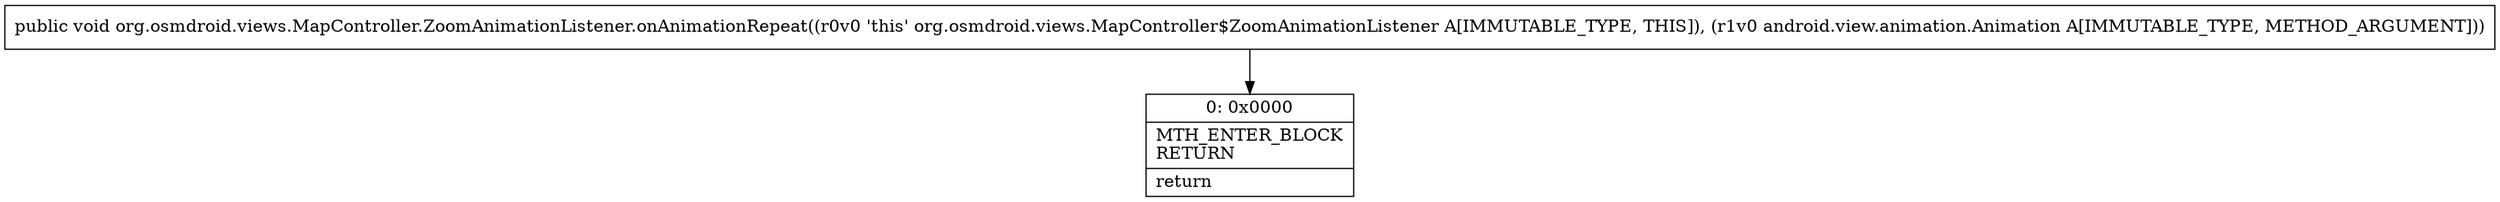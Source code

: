 digraph "CFG fororg.osmdroid.views.MapController.ZoomAnimationListener.onAnimationRepeat(Landroid\/view\/animation\/Animation;)V" {
Node_0 [shape=record,label="{0\:\ 0x0000|MTH_ENTER_BLOCK\lRETURN\l|return\l}"];
MethodNode[shape=record,label="{public void org.osmdroid.views.MapController.ZoomAnimationListener.onAnimationRepeat((r0v0 'this' org.osmdroid.views.MapController$ZoomAnimationListener A[IMMUTABLE_TYPE, THIS]), (r1v0 android.view.animation.Animation A[IMMUTABLE_TYPE, METHOD_ARGUMENT])) }"];
MethodNode -> Node_0;
}

